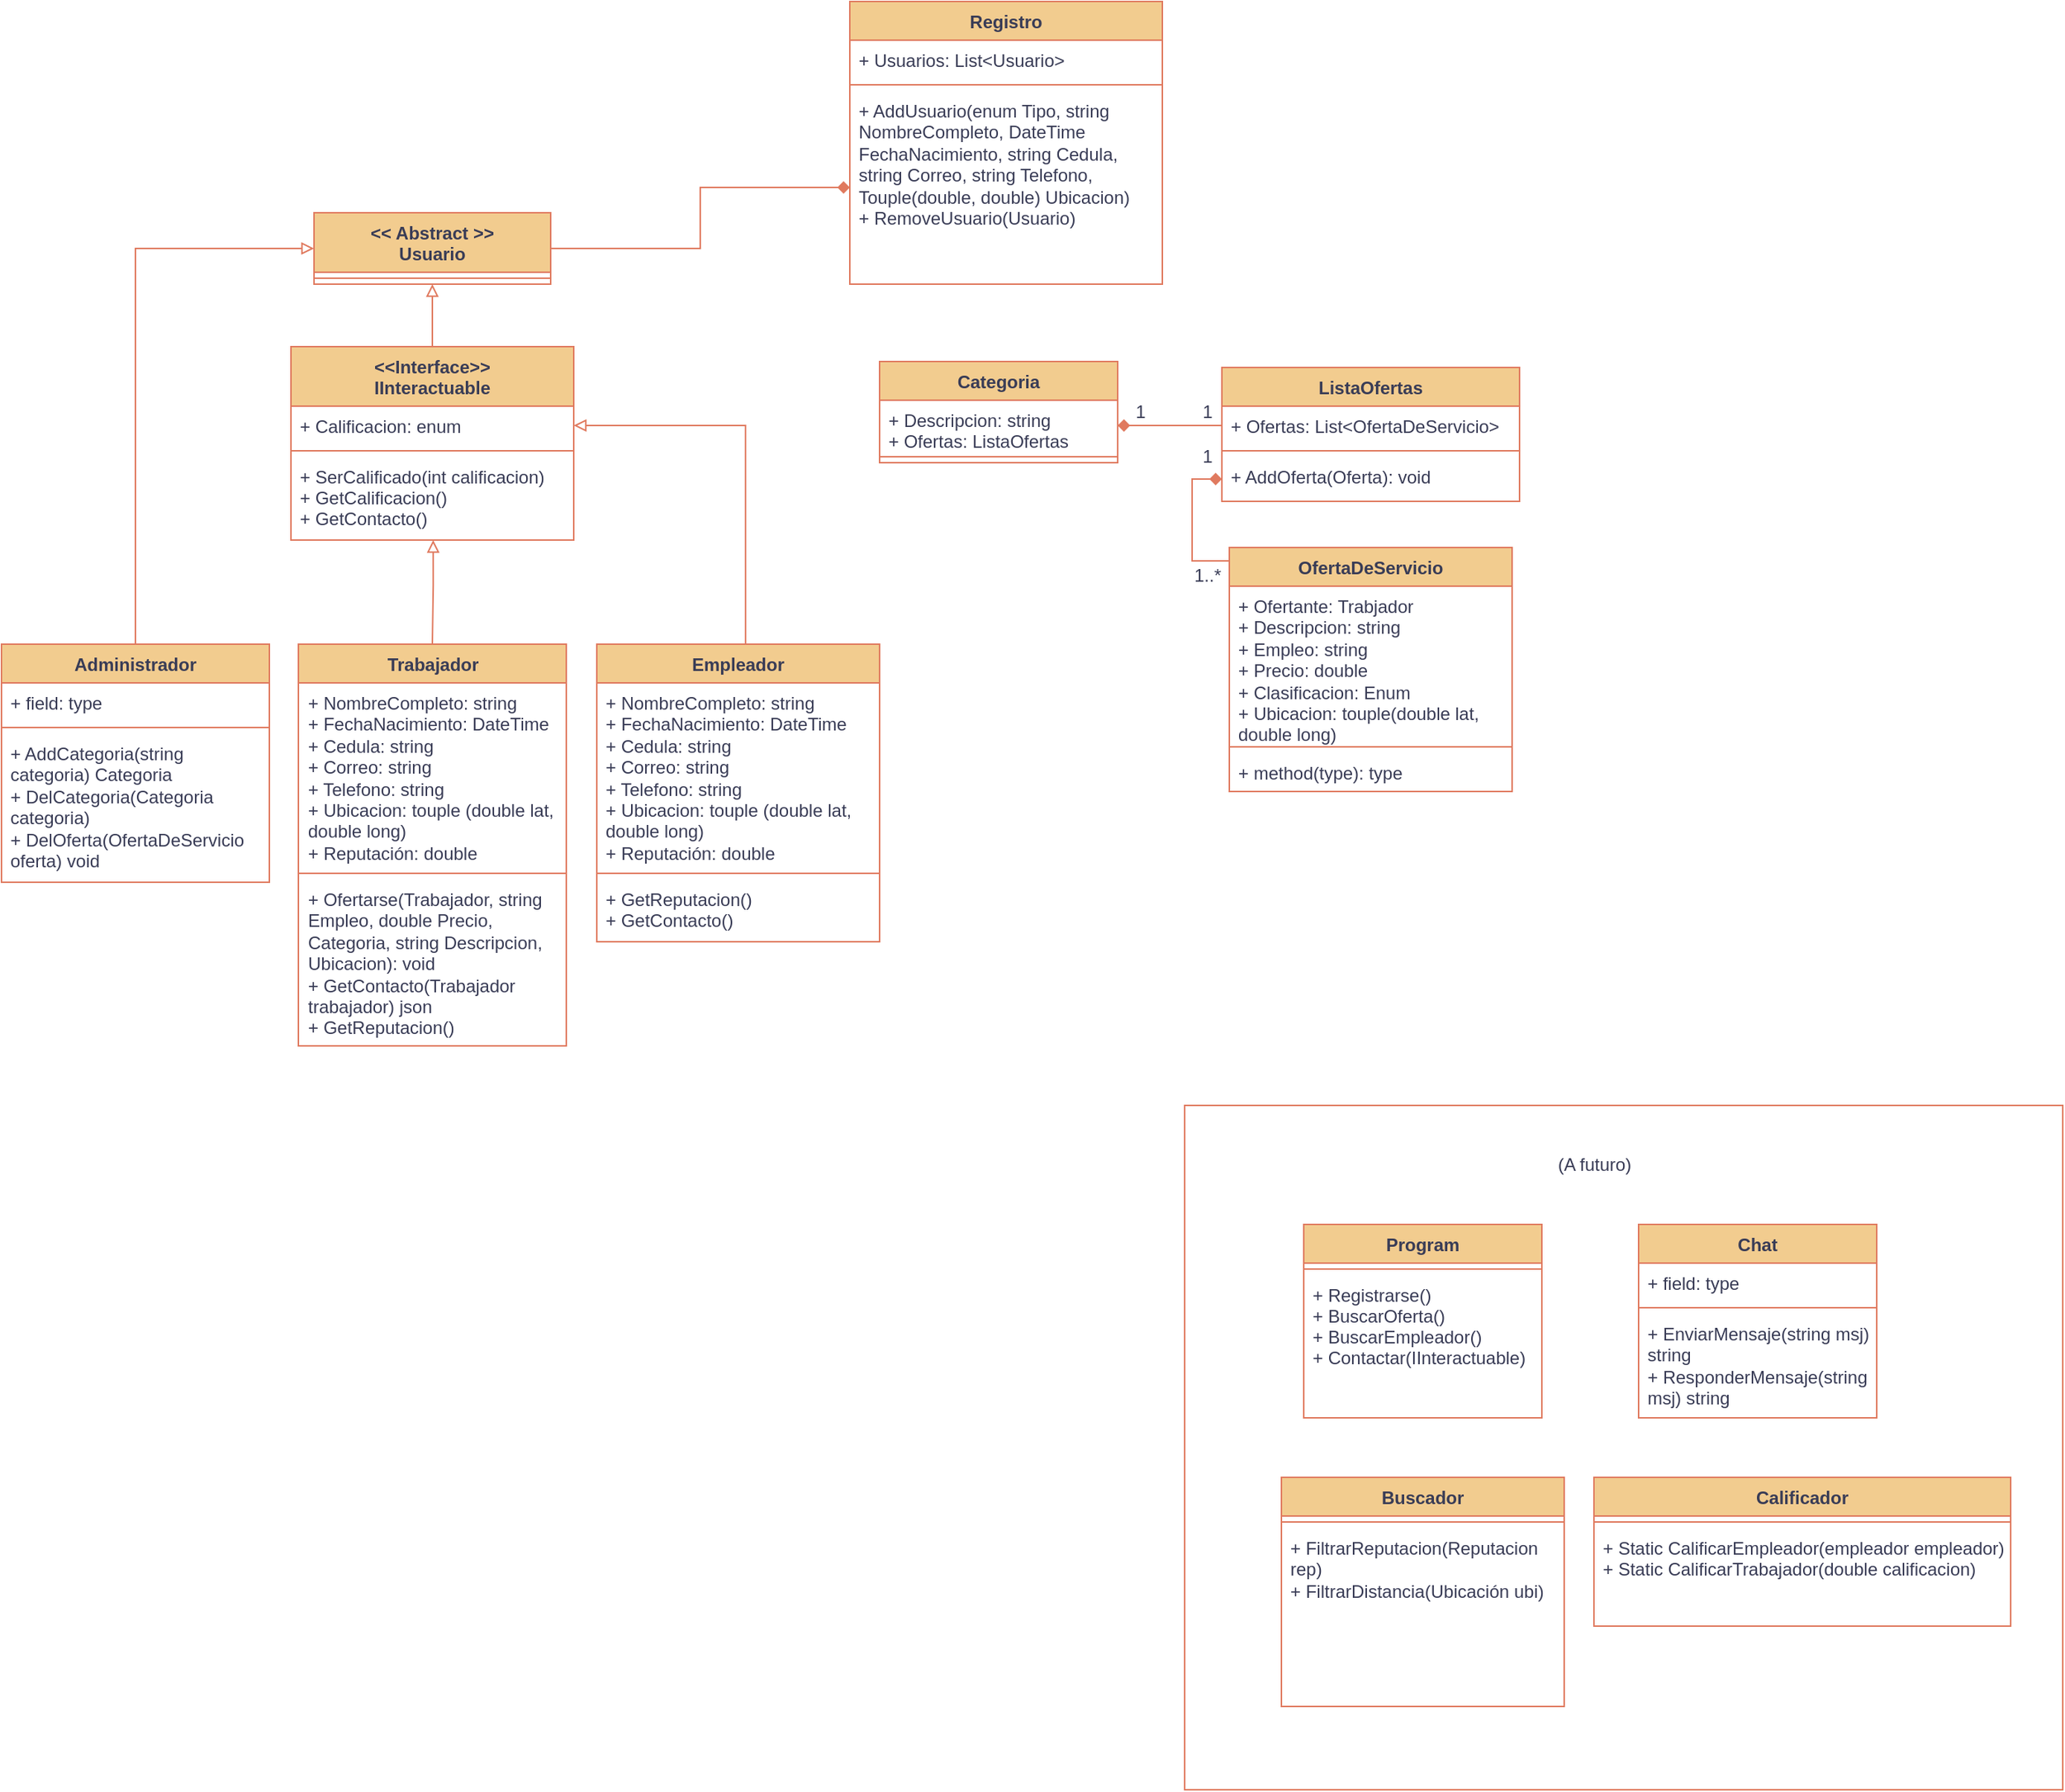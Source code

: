 <mxfile version="20.0.0" type="onedrive"><diagram id="YbgkoBqqVSZ110xFSJ44" name="Page-1"><mxGraphModel grid="1" page="1" gridSize="10" guides="1" tooltips="1" connect="1" arrows="1" fold="1" pageScale="1" pageWidth="850" pageHeight="1100" background="none" math="0" shadow="0"><root><mxCell id="0"/><mxCell id="1" parent="0"/><mxCell id="yrlejkJy-5381lrfZajM-5" style="edgeStyle=orthogonalEdgeStyle;rounded=0;orthogonalLoop=1;jettySize=auto;html=1;exitX=0.5;exitY=0;exitDx=0;exitDy=0;entryX=0;entryY=0.5;entryDx=0;entryDy=0;startArrow=none;startFill=0;endArrow=block;endFill=0;labelBackgroundColor=#F4F1DE;strokeColor=#E07A5F;fontColor=#393C56;" edge="1" parent="1" source="onq-Sk-xewIRPzlB0ufg-1" target="onq-Sk-xewIRPzlB0ufg-13"><mxGeometry relative="1" as="geometry"/></mxCell><mxCell id="onq-Sk-xewIRPzlB0ufg-1" value="Administrador" style="swimlane;fontStyle=1;align=center;verticalAlign=top;childLayout=stackLayout;horizontal=1;startSize=26;horizontalStack=0;resizeParent=1;resizeParentMax=0;resizeLast=0;collapsible=1;marginBottom=0;fillColor=#F2CC8F;strokeColor=#E07A5F;fontColor=#393C56;" vertex="1" parent="1"><mxGeometry x="50" y="230" width="180" height="160" as="geometry"/></mxCell><mxCell id="onq-Sk-xewIRPzlB0ufg-2" value="+ field: type" style="text;strokeColor=none;fillColor=none;align=left;verticalAlign=top;spacingLeft=4;spacingRight=4;overflow=hidden;rotatable=0;points=[[0,0.5],[1,0.5]];portConstraint=eastwest;fontColor=#393C56;" vertex="1" parent="onq-Sk-xewIRPzlB0ufg-1"><mxGeometry y="26" width="180" height="26" as="geometry"/></mxCell><mxCell id="onq-Sk-xewIRPzlB0ufg-3" value="" style="line;strokeWidth=1;fillColor=none;align=left;verticalAlign=middle;spacingTop=-1;spacingLeft=3;spacingRight=3;rotatable=0;labelPosition=right;points=[];portConstraint=eastwest;strokeColor=#E07A5F;labelBackgroundColor=#F4F1DE;fontColor=#393C56;" vertex="1" parent="onq-Sk-xewIRPzlB0ufg-1"><mxGeometry y="52" width="180" height="8" as="geometry"/></mxCell><mxCell id="onq-Sk-xewIRPzlB0ufg-4" value="+ AddCategoria(string categoria) Categoria&#10;+ DelCategoria(Categoria categoria)&#10;+ DelOferta(OfertaDeServicio oferta) void" style="text;strokeColor=none;fillColor=none;align=left;verticalAlign=top;spacingLeft=4;spacingRight=4;overflow=hidden;rotatable=0;points=[[0,0.5],[1,0.5]];portConstraint=eastwest;whiteSpace=wrap;fontColor=#393C56;" vertex="1" parent="onq-Sk-xewIRPzlB0ufg-1"><mxGeometry y="60" width="180" height="100" as="geometry"/></mxCell><mxCell id="onq-Sk-xewIRPzlB0ufg-5" value="Trabajador" style="swimlane;fontStyle=1;align=center;verticalAlign=top;childLayout=stackLayout;horizontal=1;startSize=26;horizontalStack=0;resizeParent=1;resizeParentMax=0;resizeLast=0;collapsible=1;marginBottom=0;whiteSpace=wrap;fillColor=#F2CC8F;strokeColor=#E07A5F;fontColor=#393C56;" vertex="1" parent="1"><mxGeometry x="249.5" y="230" width="180" height="270" as="geometry"/></mxCell><mxCell id="onq-Sk-xewIRPzlB0ufg-6" value="+ NombreCompleto: string&#10;+ FechaNacimiento: DateTime&#10;+ Cedula: string&#10;+ Correo: string&#10;+ Telefono: string&#10;+ Ubicacion: touple (double lat, double long)&#10;+ Reputación: double&#10;&#10;" style="text;strokeColor=none;fillColor=none;align=left;verticalAlign=top;spacingLeft=4;spacingRight=4;overflow=hidden;rotatable=0;points=[[0,0.5],[1,0.5]];portConstraint=eastwest;whiteSpace=wrap;fontColor=#393C56;" vertex="1" parent="onq-Sk-xewIRPzlB0ufg-5"><mxGeometry y="26" width="180" height="124" as="geometry"/></mxCell><mxCell id="onq-Sk-xewIRPzlB0ufg-7" value="" style="line;strokeWidth=1;fillColor=none;align=left;verticalAlign=middle;spacingTop=-1;spacingLeft=3;spacingRight=3;rotatable=0;labelPosition=right;points=[];portConstraint=eastwest;strokeColor=#E07A5F;labelBackgroundColor=#F4F1DE;fontColor=#393C56;" vertex="1" parent="onq-Sk-xewIRPzlB0ufg-5"><mxGeometry y="150" width="180" height="8" as="geometry"/></mxCell><mxCell id="onq-Sk-xewIRPzlB0ufg-8" value="+ Ofertarse(Trabajador, string Empleo, double Precio, Categoria, string Descripcion, Ubicacion): void&#10;+ GetContacto(Trabajador trabajador) json&#10;+ GetReputacion()" style="text;strokeColor=none;fillColor=none;align=left;verticalAlign=top;spacingLeft=4;spacingRight=4;overflow=hidden;rotatable=0;points=[[0,0.5],[1,0.5]];portConstraint=eastwest;whiteSpace=wrap;fontColor=#393C56;" vertex="1" parent="onq-Sk-xewIRPzlB0ufg-5"><mxGeometry y="158" width="180" height="112" as="geometry"/></mxCell><mxCell id="yrlejkJy-5381lrfZajM-1" style="edgeStyle=orthogonalEdgeStyle;rounded=0;orthogonalLoop=1;jettySize=auto;html=1;exitX=0.5;exitY=1;exitDx=0;exitDy=0;entryX=0.5;entryY=0;entryDx=0;entryDy=0;endArrow=none;endFill=0;startArrow=block;startFill=0;labelBackgroundColor=#F4F1DE;strokeColor=#E07A5F;fontColor=#393C56;" edge="1" parent="1" source="onq-Sk-xewIRPzlB0ufg-13" target="haW3c2hzBlFMHs23bEFM-9"><mxGeometry relative="1" as="geometry"/></mxCell><mxCell id="onq-Sk-xewIRPzlB0ufg-13" value="&lt;&lt; Abstract &gt;&gt;&#10;Usuario" style="swimlane;fontStyle=1;align=center;verticalAlign=top;childLayout=stackLayout;horizontal=1;startSize=40;horizontalStack=0;resizeParent=1;resizeParentMax=0;resizeLast=0;collapsible=1;marginBottom=0;fillColor=#F2CC8F;strokeColor=#E07A5F;fontColor=#393C56;" vertex="1" parent="1"><mxGeometry x="260" y="-60" width="159" height="48" as="geometry"/></mxCell><mxCell id="onq-Sk-xewIRPzlB0ufg-15" value="" style="line;strokeWidth=1;fillColor=none;align=left;verticalAlign=middle;spacingTop=-1;spacingLeft=3;spacingRight=3;rotatable=0;labelPosition=right;points=[];portConstraint=eastwest;strokeColor=#E07A5F;labelBackgroundColor=#F4F1DE;fontColor=#393C56;" vertex="1" parent="onq-Sk-xewIRPzlB0ufg-13"><mxGeometry y="40" width="159" height="8" as="geometry"/></mxCell><mxCell id="onq-Sk-xewIRPzlB0ufg-20" value="OfertaDeServicio" style="swimlane;fontStyle=1;align=center;verticalAlign=top;childLayout=stackLayout;horizontal=1;startSize=26;horizontalStack=0;resizeParent=1;resizeParentMax=0;resizeLast=0;collapsible=1;marginBottom=0;fillColor=#F2CC8F;strokeColor=#E07A5F;fontColor=#393C56;" vertex="1" parent="1"><mxGeometry x="875" y="165" width="190" height="164" as="geometry"/></mxCell><mxCell id="onq-Sk-xewIRPzlB0ufg-21" value="+ Ofertante: Trabjador&#10;+ Descripcion: string&#10;+ Empleo: string&#10;+ Precio: double&#10;+ Clasificacion: Enum&#10;+ Ubicacion: touple(double lat, double long)&#10;" style="text;strokeColor=none;fillColor=none;align=left;verticalAlign=top;spacingLeft=4;spacingRight=4;overflow=hidden;rotatable=0;points=[[0,0.5],[1,0.5]];portConstraint=eastwest;whiteSpace=wrap;fontColor=#393C56;" vertex="1" parent="onq-Sk-xewIRPzlB0ufg-20"><mxGeometry y="26" width="190" height="104" as="geometry"/></mxCell><mxCell id="onq-Sk-xewIRPzlB0ufg-22" value="" style="line;strokeWidth=1;fillColor=none;align=left;verticalAlign=middle;spacingTop=-1;spacingLeft=3;spacingRight=3;rotatable=0;labelPosition=right;points=[];portConstraint=eastwest;strokeColor=#E07A5F;labelBackgroundColor=#F4F1DE;fontColor=#393C56;" vertex="1" parent="onq-Sk-xewIRPzlB0ufg-20"><mxGeometry y="130" width="190" height="8" as="geometry"/></mxCell><mxCell id="onq-Sk-xewIRPzlB0ufg-23" value="+ method(type): type" style="text;strokeColor=none;fillColor=none;align=left;verticalAlign=top;spacingLeft=4;spacingRight=4;overflow=hidden;rotatable=0;points=[[0,0.5],[1,0.5]];portConstraint=eastwest;fontColor=#393C56;" vertex="1" parent="onq-Sk-xewIRPzlB0ufg-20"><mxGeometry y="138" width="190" height="26" as="geometry"/></mxCell><mxCell id="onq-Sk-xewIRPzlB0ufg-24" value="ListaOfertas" style="swimlane;fontStyle=1;align=center;verticalAlign=top;childLayout=stackLayout;horizontal=1;startSize=26;horizontalStack=0;resizeParent=1;resizeParentMax=0;resizeLast=0;collapsible=1;marginBottom=0;fillColor=#F2CC8F;strokeColor=#E07A5F;fontColor=#393C56;" vertex="1" parent="1"><mxGeometry x="870" y="44" width="200" height="90" as="geometry"/></mxCell><mxCell id="onq-Sk-xewIRPzlB0ufg-25" value="+ Ofertas: List&lt;OfertaDeServicio&gt;" style="text;strokeColor=none;fillColor=none;align=left;verticalAlign=top;spacingLeft=4;spacingRight=4;overflow=hidden;rotatable=0;points=[[0,0.5],[1,0.5]];portConstraint=eastwest;fontColor=#393C56;" vertex="1" parent="onq-Sk-xewIRPzlB0ufg-24"><mxGeometry y="26" width="200" height="26" as="geometry"/></mxCell><mxCell id="onq-Sk-xewIRPzlB0ufg-26" value="" style="line;strokeWidth=1;fillColor=none;align=left;verticalAlign=middle;spacingTop=-1;spacingLeft=3;spacingRight=3;rotatable=0;labelPosition=right;points=[];portConstraint=eastwest;strokeColor=#E07A5F;labelBackgroundColor=#F4F1DE;fontColor=#393C56;" vertex="1" parent="onq-Sk-xewIRPzlB0ufg-24"><mxGeometry y="52" width="200" height="8" as="geometry"/></mxCell><mxCell id="onq-Sk-xewIRPzlB0ufg-27" value="+ AddOferta(Oferta): void" style="text;strokeColor=none;fillColor=none;align=left;verticalAlign=top;spacingLeft=4;spacingRight=4;overflow=hidden;rotatable=0;points=[[0,0.5],[1,0.5]];portConstraint=eastwest;fontColor=#393C56;" vertex="1" parent="onq-Sk-xewIRPzlB0ufg-24"><mxGeometry y="60" width="200" height="30" as="geometry"/></mxCell><mxCell id="onq-Sk-xewIRPzlB0ufg-28" value="Categoria" style="swimlane;fontStyle=1;align=center;verticalAlign=top;childLayout=stackLayout;horizontal=1;startSize=26;horizontalStack=0;resizeParent=1;resizeParentMax=0;resizeLast=0;collapsible=1;marginBottom=0;fillColor=#F2CC8F;strokeColor=#E07A5F;fontColor=#393C56;" vertex="1" parent="1"><mxGeometry x="640" y="40" width="160" height="68" as="geometry"/></mxCell><mxCell id="onq-Sk-xewIRPzlB0ufg-29" value="+ Descripcion: string&#10;+ Ofertas: ListaOfertas" style="text;strokeColor=none;fillColor=none;align=left;verticalAlign=top;spacingLeft=4;spacingRight=4;overflow=hidden;rotatable=0;points=[[0,0.5],[1,0.5]];portConstraint=eastwest;fontColor=#393C56;" vertex="1" parent="onq-Sk-xewIRPzlB0ufg-28"><mxGeometry y="26" width="160" height="34" as="geometry"/></mxCell><mxCell id="onq-Sk-xewIRPzlB0ufg-30" value="" style="line;strokeWidth=1;fillColor=none;align=left;verticalAlign=middle;spacingTop=-1;spacingLeft=3;spacingRight=3;rotatable=0;labelPosition=right;points=[];portConstraint=eastwest;strokeColor=#E07A5F;labelBackgroundColor=#F4F1DE;fontColor=#393C56;" vertex="1" parent="onq-Sk-xewIRPzlB0ufg-28"><mxGeometry y="60" width="160" height="8" as="geometry"/></mxCell><mxCell id="onq-Sk-xewIRPzlB0ufg-32" value="Empleador" style="swimlane;fontStyle=1;align=center;verticalAlign=top;childLayout=stackLayout;horizontal=1;startSize=26;horizontalStack=0;resizeParent=1;resizeParentMax=0;resizeLast=0;collapsible=1;marginBottom=0;whiteSpace=wrap;fillColor=#F2CC8F;strokeColor=#E07A5F;fontColor=#393C56;" vertex="1" parent="1"><mxGeometry x="450" y="230" width="190" height="200" as="geometry"/></mxCell><mxCell id="onq-Sk-xewIRPzlB0ufg-33" value="+ NombreCompleto: string&#10;+ FechaNacimiento: DateTime&#10;+ Cedula: string&#10;+ Correo: string&#10;+ Telefono: string&#10;+ Ubicacion: touple (double lat, double long)&#10;+ Reputación: double&#10;&#10;" style="text;strokeColor=none;fillColor=none;align=left;verticalAlign=top;spacingLeft=4;spacingRight=4;overflow=hidden;rotatable=0;points=[[0,0.5],[1,0.5]];portConstraint=eastwest;whiteSpace=wrap;fontColor=#393C56;" vertex="1" parent="onq-Sk-xewIRPzlB0ufg-32"><mxGeometry y="26" width="190" height="124" as="geometry"/></mxCell><mxCell id="onq-Sk-xewIRPzlB0ufg-34" value="" style="line;strokeWidth=1;fillColor=none;align=left;verticalAlign=middle;spacingTop=-1;spacingLeft=3;spacingRight=3;rotatable=0;labelPosition=right;points=[];portConstraint=eastwest;strokeColor=#E07A5F;labelBackgroundColor=#F4F1DE;fontColor=#393C56;" vertex="1" parent="onq-Sk-xewIRPzlB0ufg-32"><mxGeometry y="150" width="190" height="8" as="geometry"/></mxCell><mxCell id="onq-Sk-xewIRPzlB0ufg-35" value="+ GetReputacion()&#10;+ GetContacto()" style="text;strokeColor=none;fillColor=none;align=left;verticalAlign=top;spacingLeft=4;spacingRight=4;overflow=hidden;rotatable=0;points=[[0,0.5],[1,0.5]];portConstraint=eastwest;whiteSpace=wrap;fontColor=#393C56;" vertex="1" parent="onq-Sk-xewIRPzlB0ufg-32"><mxGeometry y="158" width="190" height="42" as="geometry"/></mxCell><mxCell id="WhFEhBNG9iMdNnWVVlZ3-3" style="edgeStyle=orthogonalEdgeStyle;rounded=0;orthogonalLoop=1;jettySize=auto;html=1;exitX=1;exitY=0.5;exitDx=0;exitDy=0;labelBackgroundColor=#F4F1DE;strokeColor=#E07A5F;fontColor=#393C56;" edge="1" parent="onq-Sk-xewIRPzlB0ufg-32" source="onq-Sk-xewIRPzlB0ufg-33" target="onq-Sk-xewIRPzlB0ufg-33"><mxGeometry relative="1" as="geometry"/></mxCell><mxCell id="onq-Sk-xewIRPzlB0ufg-40" value="Registro" style="swimlane;fontStyle=1;align=center;verticalAlign=top;childLayout=stackLayout;horizontal=1;startSize=26;horizontalStack=0;resizeParent=1;resizeParentMax=0;resizeLast=0;collapsible=1;marginBottom=0;fillColor=#F2CC8F;strokeColor=#E07A5F;fontColor=#393C56;" vertex="1" parent="1"><mxGeometry x="620" y="-202" width="210" height="190" as="geometry"/></mxCell><mxCell id="onq-Sk-xewIRPzlB0ufg-41" value="+ Usuarios: List&lt;Usuario&gt;" style="text;strokeColor=none;fillColor=none;align=left;verticalAlign=top;spacingLeft=4;spacingRight=4;overflow=hidden;rotatable=0;points=[[0,0.5],[1,0.5]];portConstraint=eastwest;fontColor=#393C56;" vertex="1" parent="onq-Sk-xewIRPzlB0ufg-40"><mxGeometry y="26" width="210" height="26" as="geometry"/></mxCell><mxCell id="onq-Sk-xewIRPzlB0ufg-42" value="" style="line;strokeWidth=1;fillColor=none;align=left;verticalAlign=middle;spacingTop=-1;spacingLeft=3;spacingRight=3;rotatable=0;labelPosition=right;points=[];portConstraint=eastwest;strokeColor=#E07A5F;labelBackgroundColor=#F4F1DE;fontColor=#393C56;" vertex="1" parent="onq-Sk-xewIRPzlB0ufg-40"><mxGeometry y="52" width="210" height="8" as="geometry"/></mxCell><mxCell id="onq-Sk-xewIRPzlB0ufg-43" value="+ AddUsuario(enum Tipo, string NombreCompleto, DateTime FechaNacimiento, string Cedula, string Correo, string Telefono, Touple(double, double) Ubicacion)&#10;+ RemoveUsuario(Usuario)&#10;" style="text;strokeColor=none;fillColor=none;align=left;verticalAlign=top;spacingLeft=4;spacingRight=4;overflow=hidden;rotatable=0;points=[[0,0.5],[1,0.5]];portConstraint=eastwest;whiteSpace=wrap;fontColor=#393C56;" vertex="1" parent="onq-Sk-xewIRPzlB0ufg-40"><mxGeometry y="60" width="210" height="130" as="geometry"/></mxCell><mxCell id="onq-Sk-xewIRPzlB0ufg-44" value="Program" style="swimlane;fontStyle=1;align=center;verticalAlign=top;childLayout=stackLayout;horizontal=1;startSize=26;horizontalStack=0;resizeParent=1;resizeParentMax=0;resizeLast=0;collapsible=1;marginBottom=0;fillColor=#F2CC8F;strokeColor=#E07A5F;fontColor=#393C56;" vertex="1" parent="1"><mxGeometry x="925" y="620" width="160" height="130" as="geometry"/></mxCell><mxCell id="onq-Sk-xewIRPzlB0ufg-46" value="" style="line;strokeWidth=1;fillColor=none;align=left;verticalAlign=middle;spacingTop=-1;spacingLeft=3;spacingRight=3;rotatable=0;labelPosition=right;points=[];portConstraint=eastwest;strokeColor=#E07A5F;labelBackgroundColor=#F4F1DE;fontColor=#393C56;" vertex="1" parent="onq-Sk-xewIRPzlB0ufg-44"><mxGeometry y="26" width="160" height="8" as="geometry"/></mxCell><mxCell id="onq-Sk-xewIRPzlB0ufg-47" value="+ Registrarse()&#10;+ BuscarOferta()&#10;+ BuscarEmpleador()&#10;+ Contactar(IInteractuable)" style="text;strokeColor=none;fillColor=none;align=left;verticalAlign=top;spacingLeft=4;spacingRight=4;overflow=hidden;rotatable=0;points=[[0,0.5],[1,0.5]];portConstraint=eastwest;fontColor=#393C56;" vertex="1" parent="onq-Sk-xewIRPzlB0ufg-44"><mxGeometry y="34" width="160" height="96" as="geometry"/></mxCell><mxCell id="ucj9PRzYZJ5KKgNezfN6-1" value="Chat" style="swimlane;fontStyle=1;align=center;verticalAlign=top;childLayout=stackLayout;horizontal=1;startSize=26;horizontalStack=0;resizeParent=1;resizeParentMax=0;resizeLast=0;collapsible=1;marginBottom=0;fillColor=#F2CC8F;strokeColor=#E07A5F;fontColor=#393C56;" vertex="1" parent="1"><mxGeometry x="1150" y="620" width="160" height="130" as="geometry"/></mxCell><mxCell id="ucj9PRzYZJ5KKgNezfN6-2" value="+ field: type" style="text;strokeColor=none;fillColor=none;align=left;verticalAlign=top;spacingLeft=4;spacingRight=4;overflow=hidden;rotatable=0;points=[[0,0.5],[1,0.5]];portConstraint=eastwest;fontColor=#393C56;" vertex="1" parent="ucj9PRzYZJ5KKgNezfN6-1"><mxGeometry y="26" width="160" height="26" as="geometry"/></mxCell><mxCell id="ucj9PRzYZJ5KKgNezfN6-3" value="" style="line;strokeWidth=1;fillColor=none;align=left;verticalAlign=middle;spacingTop=-1;spacingLeft=3;spacingRight=3;rotatable=0;labelPosition=right;points=[];portConstraint=eastwest;strokeColor=#E07A5F;labelBackgroundColor=#F4F1DE;fontColor=#393C56;" vertex="1" parent="ucj9PRzYZJ5KKgNezfN6-1"><mxGeometry y="52" width="160" height="8" as="geometry"/></mxCell><mxCell id="ucj9PRzYZJ5KKgNezfN6-4" value="+ EnviarMensaje(string msj) string&#10;+ ResponderMensaje(string msj) string" style="text;strokeColor=none;fillColor=none;align=left;verticalAlign=top;spacingLeft=4;spacingRight=4;overflow=hidden;rotatable=0;points=[[0,0.5],[1,0.5]];portConstraint=eastwest;whiteSpace=wrap;fontColor=#393C56;" vertex="1" parent="ucj9PRzYZJ5KKgNezfN6-1"><mxGeometry y="60" width="160" height="70" as="geometry"/></mxCell><mxCell id="ucj9PRzYZJ5KKgNezfN6-6" style="edgeStyle=orthogonalEdgeStyle;rounded=0;orthogonalLoop=1;jettySize=auto;html=1;exitX=1;exitY=0.5;exitDx=0;exitDy=0;entryX=0;entryY=0.5;entryDx=0;entryDy=0;labelBackgroundColor=#F4F1DE;strokeColor=#E07A5F;fontColor=#393C56;endArrow=none;endFill=0;startArrow=diamond;startFill=1;" edge="1" parent="1" source="onq-Sk-xewIRPzlB0ufg-29" target="onq-Sk-xewIRPzlB0ufg-25"><mxGeometry relative="1" as="geometry"><mxPoint x="860" y="87" as="targetPoint"/></mxGeometry></mxCell><mxCell id="ucj9PRzYZJ5KKgNezfN6-7" style="edgeStyle=orthogonalEdgeStyle;rounded=0;orthogonalLoop=1;jettySize=auto;html=1;exitX=0;exitY=0.5;exitDx=0;exitDy=0;entryX=-0.002;entryY=0.055;entryDx=0;entryDy=0;entryPerimeter=0;labelBackgroundColor=#F4F1DE;strokeColor=#E07A5F;fontColor=#393C56;endArrow=none;endFill=0;startArrow=diamond;startFill=1;" edge="1" parent="1" source="onq-Sk-xewIRPzlB0ufg-27" target="onq-Sk-xewIRPzlB0ufg-20"><mxGeometry relative="1" as="geometry"/></mxCell><mxCell id="haW3c2hzBlFMHs23bEFM-1" value="Buscador" style="swimlane;fontStyle=1;align=center;verticalAlign=top;childLayout=stackLayout;horizontal=1;startSize=26;horizontalStack=0;resizeParent=1;resizeParentMax=0;resizeLast=0;collapsible=1;marginBottom=0;fillColor=#F2CC8F;strokeColor=#E07A5F;fontColor=#393C56;" vertex="1" parent="1"><mxGeometry x="910" y="790" width="190" height="154" as="geometry"/></mxCell><mxCell id="haW3c2hzBlFMHs23bEFM-3" value="" style="line;strokeWidth=1;fillColor=none;align=left;verticalAlign=middle;spacingTop=-1;spacingLeft=3;spacingRight=3;rotatable=0;labelPosition=right;points=[];portConstraint=eastwest;strokeColor=#E07A5F;labelBackgroundColor=#F4F1DE;fontColor=#393C56;" vertex="1" parent="haW3c2hzBlFMHs23bEFM-1"><mxGeometry y="26" width="190" height="8" as="geometry"/></mxCell><mxCell id="haW3c2hzBlFMHs23bEFM-4" value="+ FiltrarReputacion(Reputacion rep)&#10;+ FiltrarDistancia(Ubicación ubi)" style="text;strokeColor=none;fillColor=none;align=left;verticalAlign=top;spacingLeft=4;spacingRight=4;overflow=hidden;rotatable=0;points=[[0,0.5],[1,0.5]];portConstraint=eastwest;whiteSpace=wrap;fontColor=#393C56;" vertex="1" parent="haW3c2hzBlFMHs23bEFM-1"><mxGeometry y="34" width="190" height="120" as="geometry"/></mxCell><mxCell id="haW3c2hzBlFMHs23bEFM-5" value="Calificador" style="swimlane;fontStyle=1;align=center;verticalAlign=top;childLayout=stackLayout;horizontal=1;startSize=26;horizontalStack=0;resizeParent=1;resizeParentMax=0;resizeLast=0;collapsible=1;marginBottom=0;fillColor=#F2CC8F;strokeColor=#E07A5F;fontColor=#393C56;" vertex="1" parent="1"><mxGeometry x="1120" y="790" width="280" height="100" as="geometry"/></mxCell><mxCell id="haW3c2hzBlFMHs23bEFM-7" value="" style="line;strokeWidth=1;fillColor=none;align=left;verticalAlign=middle;spacingTop=-1;spacingLeft=3;spacingRight=3;rotatable=0;labelPosition=right;points=[];portConstraint=eastwest;strokeColor=#E07A5F;labelBackgroundColor=#F4F1DE;fontColor=#393C56;" vertex="1" parent="haW3c2hzBlFMHs23bEFM-5"><mxGeometry y="26" width="280" height="8" as="geometry"/></mxCell><mxCell id="haW3c2hzBlFMHs23bEFM-8" value="+ Static CalificarEmpleador(empleador empleador)&#10;+ Static CalificarTrabajador(double calificacion)" style="text;strokeColor=none;fillColor=none;align=left;verticalAlign=top;spacingLeft=4;spacingRight=4;overflow=hidden;rotatable=0;points=[[0,0.5],[1,0.5]];portConstraint=eastwest;fontColor=#393C56;" vertex="1" parent="haW3c2hzBlFMHs23bEFM-5"><mxGeometry y="34" width="280" height="66" as="geometry"/></mxCell><mxCell id="haW3c2hzBlFMHs23bEFM-9" value="&lt;&lt;Interface&gt;&gt;&#10;IInteractuable" style="swimlane;fontStyle=1;align=center;verticalAlign=top;childLayout=stackLayout;horizontal=1;startSize=40;horizontalStack=0;resizeParent=1;resizeParentMax=0;resizeLast=0;collapsible=1;marginBottom=0;fillColor=#F2CC8F;strokeColor=#E07A5F;fontColor=#393C56;" vertex="1" parent="1"><mxGeometry x="244.5" y="30" width="190" height="130" as="geometry"/></mxCell><mxCell id="haW3c2hzBlFMHs23bEFM-10" value="+ Calificacion: enum" style="text;strokeColor=none;fillColor=none;align=left;verticalAlign=top;spacingLeft=4;spacingRight=4;overflow=hidden;rotatable=0;points=[[0,0.5],[1,0.5]];portConstraint=eastwest;fontColor=#393C56;" vertex="1" parent="haW3c2hzBlFMHs23bEFM-9"><mxGeometry y="40" width="190" height="26" as="geometry"/></mxCell><mxCell id="haW3c2hzBlFMHs23bEFM-11" value="" style="line;strokeWidth=1;fillColor=none;align=left;verticalAlign=middle;spacingTop=-1;spacingLeft=3;spacingRight=3;rotatable=0;labelPosition=right;points=[];portConstraint=eastwest;strokeColor=#E07A5F;labelBackgroundColor=#F4F1DE;fontColor=#393C56;" vertex="1" parent="haW3c2hzBlFMHs23bEFM-9"><mxGeometry y="66" width="190" height="8" as="geometry"/></mxCell><mxCell id="haW3c2hzBlFMHs23bEFM-12" value="+ SerCalificado(int calificacion)&#10;+ GetCalificacion()&#10;+ GetContacto()" style="text;strokeColor=none;fillColor=none;align=left;verticalAlign=top;spacingLeft=4;spacingRight=4;overflow=hidden;rotatable=0;points=[[0,0.5],[1,0.5]];portConstraint=eastwest;fontColor=#393C56;" vertex="1" parent="haW3c2hzBlFMHs23bEFM-9"><mxGeometry y="74" width="190" height="56" as="geometry"/></mxCell><mxCell id="yrlejkJy-5381lrfZajM-7" style="edgeStyle=orthogonalEdgeStyle;rounded=0;orthogonalLoop=1;jettySize=auto;html=1;exitX=1;exitY=0.5;exitDx=0;exitDy=0;entryX=0.526;entryY=0;entryDx=0;entryDy=0;entryPerimeter=0;startArrow=block;startFill=0;endArrow=none;endFill=0;labelBackgroundColor=#F4F1DE;strokeColor=#E07A5F;fontColor=#393C56;" edge="1" parent="1" source="haW3c2hzBlFMHs23bEFM-10" target="onq-Sk-xewIRPzlB0ufg-32"><mxGeometry relative="1" as="geometry"/></mxCell><mxCell id="yrlejkJy-5381lrfZajM-8" style="edgeStyle=orthogonalEdgeStyle;rounded=0;orthogonalLoop=1;jettySize=auto;html=1;exitX=0.503;exitY=1;exitDx=0;exitDy=0;entryX=0.5;entryY=0;entryDx=0;entryDy=0;startArrow=block;startFill=0;endArrow=none;endFill=0;exitPerimeter=0;labelBackgroundColor=#F4F1DE;strokeColor=#E07A5F;fontColor=#393C56;" edge="1" parent="1" source="haW3c2hzBlFMHs23bEFM-12" target="onq-Sk-xewIRPzlB0ufg-5"><mxGeometry relative="1" as="geometry"><Array as="points"><mxPoint x="340" y="190"/><mxPoint x="339" y="190"/></Array></mxGeometry></mxCell><mxCell id="yrlejkJy-5381lrfZajM-9" value="1" style="text;html=1;align=center;verticalAlign=middle;resizable=0;points=[];autosize=1;strokeColor=none;fillColor=none;fontColor=#393C56;" vertex="1" parent="1"><mxGeometry x="805" y="64" width="20" height="20" as="geometry"/></mxCell><mxCell id="yrlejkJy-5381lrfZajM-10" value="1" style="text;html=1;align=center;verticalAlign=middle;resizable=0;points=[];autosize=1;strokeColor=none;fillColor=none;fontColor=#393C56;" vertex="1" parent="1"><mxGeometry x="850" y="64" width="20" height="20" as="geometry"/></mxCell><mxCell id="yrlejkJy-5381lrfZajM-12" value="1..*" style="text;html=1;align=center;verticalAlign=middle;resizable=0;points=[];autosize=1;strokeColor=none;fillColor=none;fontColor=#393C56;" vertex="1" parent="1"><mxGeometry x="845" y="174" width="30" height="20" as="geometry"/></mxCell><mxCell id="yrlejkJy-5381lrfZajM-13" value="1" style="text;html=1;align=center;verticalAlign=middle;resizable=0;points=[];autosize=1;strokeColor=none;fillColor=none;fontColor=#393C56;" vertex="1" parent="1"><mxGeometry x="850" y="94" width="20" height="20" as="geometry"/></mxCell><mxCell id="yrlejkJy-5381lrfZajM-15" style="edgeStyle=orthogonalEdgeStyle;rounded=0;orthogonalLoop=1;jettySize=auto;html=1;exitX=0;exitY=0.5;exitDx=0;exitDy=0;entryX=1;entryY=0.5;entryDx=0;entryDy=0;startArrow=diamond;startFill=1;endArrow=none;endFill=0;labelBackgroundColor=#F4F1DE;strokeColor=#E07A5F;fontColor=#393C56;" edge="1" parent="1" source="onq-Sk-xewIRPzlB0ufg-43" target="onq-Sk-xewIRPzlB0ufg-13"><mxGeometry relative="1" as="geometry"/></mxCell><mxCell id="yrlejkJy-5381lrfZajM-16" value="(A futuro)" style="text;html=1;align=center;verticalAlign=middle;resizable=0;points=[];autosize=1;strokeColor=none;fillColor=none;fontColor=#393C56;" vertex="1" parent="1"><mxGeometry x="1090" y="570" width="60" height="20" as="geometry"/></mxCell><mxCell id="yrlejkJy-5381lrfZajM-17" value="" style="rounded=0;whiteSpace=wrap;html=1;fillColor=none;strokeColor=#E07A5F;fontColor=#393C56;" vertex="1" parent="1"><mxGeometry x="845" y="540" width="590" height="460" as="geometry"/></mxCell></root></mxGraphModel></diagram></mxfile>